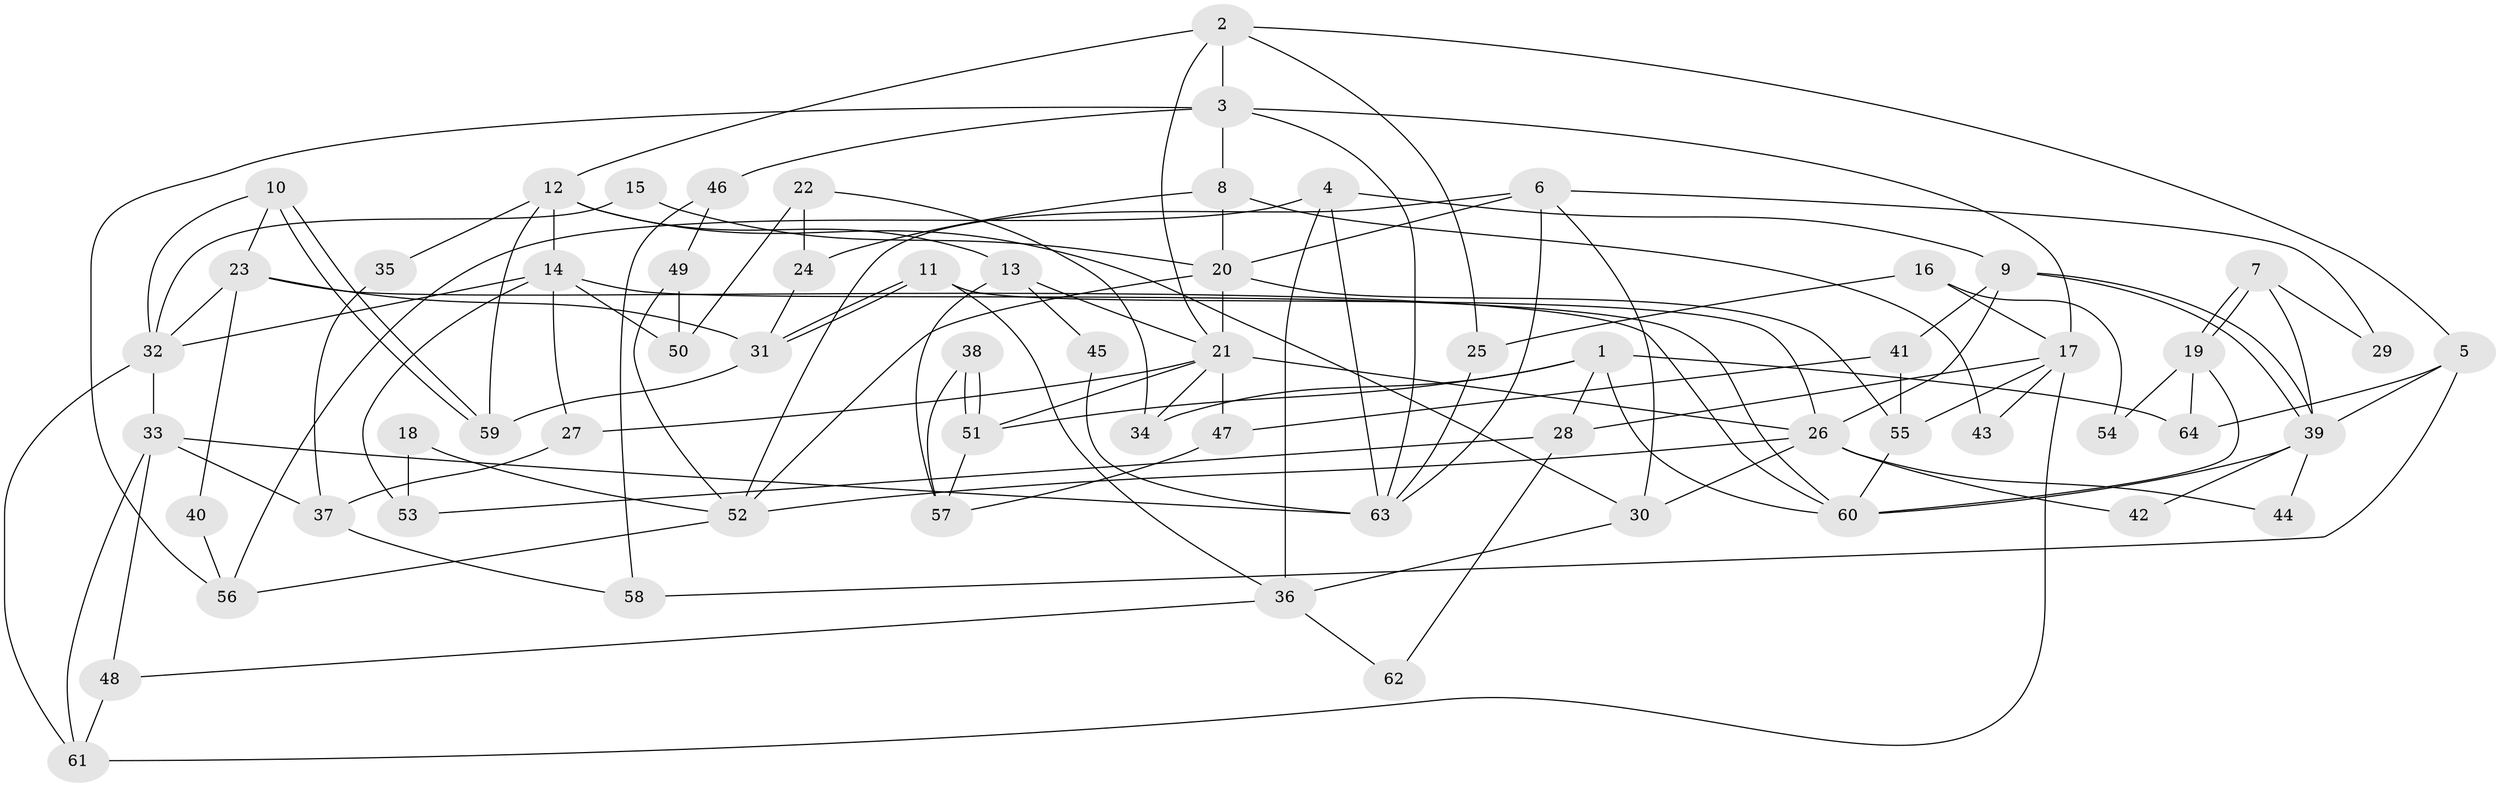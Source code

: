 // Generated by graph-tools (version 1.1) at 2025/26/03/09/25 03:26:10]
// undirected, 64 vertices, 128 edges
graph export_dot {
graph [start="1"]
  node [color=gray90,style=filled];
  1;
  2;
  3;
  4;
  5;
  6;
  7;
  8;
  9;
  10;
  11;
  12;
  13;
  14;
  15;
  16;
  17;
  18;
  19;
  20;
  21;
  22;
  23;
  24;
  25;
  26;
  27;
  28;
  29;
  30;
  31;
  32;
  33;
  34;
  35;
  36;
  37;
  38;
  39;
  40;
  41;
  42;
  43;
  44;
  45;
  46;
  47;
  48;
  49;
  50;
  51;
  52;
  53;
  54;
  55;
  56;
  57;
  58;
  59;
  60;
  61;
  62;
  63;
  64;
  1 -- 60;
  1 -- 64;
  1 -- 28;
  1 -- 34;
  1 -- 51;
  2 -- 21;
  2 -- 12;
  2 -- 3;
  2 -- 5;
  2 -- 25;
  3 -- 17;
  3 -- 8;
  3 -- 46;
  3 -- 56;
  3 -- 63;
  4 -- 9;
  4 -- 63;
  4 -- 36;
  4 -- 56;
  5 -- 39;
  5 -- 58;
  5 -- 64;
  6 -- 20;
  6 -- 52;
  6 -- 29;
  6 -- 30;
  6 -- 63;
  7 -- 39;
  7 -- 19;
  7 -- 19;
  7 -- 29;
  8 -- 20;
  8 -- 24;
  8 -- 43;
  9 -- 39;
  9 -- 39;
  9 -- 26;
  9 -- 41;
  10 -- 23;
  10 -- 59;
  10 -- 59;
  10 -- 32;
  11 -- 31;
  11 -- 31;
  11 -- 36;
  11 -- 26;
  12 -- 14;
  12 -- 30;
  12 -- 13;
  12 -- 35;
  12 -- 59;
  13 -- 21;
  13 -- 45;
  13 -- 57;
  14 -- 32;
  14 -- 27;
  14 -- 50;
  14 -- 53;
  14 -- 60;
  15 -- 32;
  15 -- 20;
  16 -- 25;
  16 -- 17;
  16 -- 54;
  17 -- 55;
  17 -- 61;
  17 -- 28;
  17 -- 43;
  18 -- 53;
  18 -- 52;
  19 -- 60;
  19 -- 54;
  19 -- 64;
  20 -- 21;
  20 -- 52;
  20 -- 55;
  21 -- 26;
  21 -- 51;
  21 -- 27;
  21 -- 34;
  21 -- 47;
  22 -- 34;
  22 -- 24;
  22 -- 50;
  23 -- 31;
  23 -- 60;
  23 -- 32;
  23 -- 40;
  24 -- 31;
  25 -- 63;
  26 -- 30;
  26 -- 42;
  26 -- 44;
  26 -- 52;
  27 -- 37;
  28 -- 53;
  28 -- 62;
  30 -- 36;
  31 -- 59;
  32 -- 33;
  32 -- 61;
  33 -- 63;
  33 -- 37;
  33 -- 48;
  33 -- 61;
  35 -- 37;
  36 -- 48;
  36 -- 62;
  37 -- 58;
  38 -- 51;
  38 -- 51;
  38 -- 57;
  39 -- 60;
  39 -- 42;
  39 -- 44;
  40 -- 56;
  41 -- 47;
  41 -- 55;
  45 -- 63;
  46 -- 49;
  46 -- 58;
  47 -- 57;
  48 -- 61;
  49 -- 50;
  49 -- 52;
  51 -- 57;
  52 -- 56;
  55 -- 60;
}

